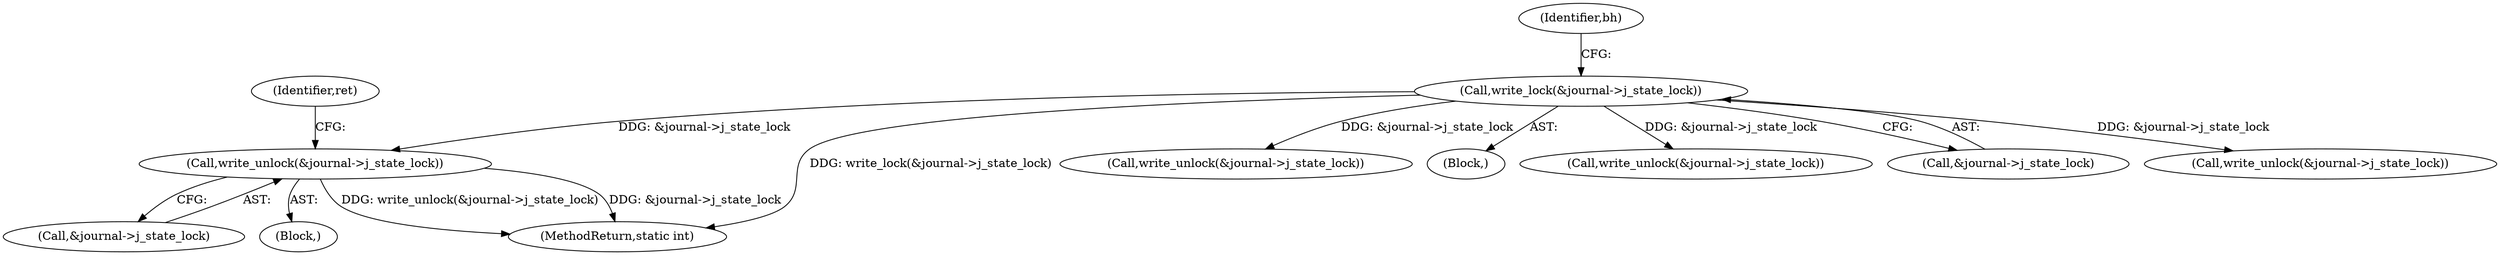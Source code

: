 digraph "0_linux_15291164b22a357cb211b618adfef4fa82fc0de3@API" {
"1000233" [label="(Call,write_unlock(&journal->j_state_lock))"];
"1000130" [label="(Call,write_lock(&journal->j_state_lock))"];
"1000234" [label="(Call,&journal->j_state_lock)"];
"1000200" [label="(Call,write_unlock(&journal->j_state_lock))"];
"1000114" [label="(Block,)"];
"1000316" [label="(Call,write_unlock(&journal->j_state_lock))"];
"1000131" [label="(Call,&journal->j_state_lock)"];
"1000281" [label="(Call,write_unlock(&journal->j_state_lock))"];
"1000239" [label="(Identifier,ret)"];
"1000213" [label="(Block,)"];
"1000346" [label="(MethodReturn,static int)"];
"1000136" [label="(Identifier,bh)"];
"1000130" [label="(Call,write_lock(&journal->j_state_lock))"];
"1000233" [label="(Call,write_unlock(&journal->j_state_lock))"];
"1000233" -> "1000213"  [label="AST: "];
"1000233" -> "1000234"  [label="CFG: "];
"1000234" -> "1000233"  [label="AST: "];
"1000239" -> "1000233"  [label="CFG: "];
"1000233" -> "1000346"  [label="DDG: write_unlock(&journal->j_state_lock)"];
"1000233" -> "1000346"  [label="DDG: &journal->j_state_lock"];
"1000130" -> "1000233"  [label="DDG: &journal->j_state_lock"];
"1000130" -> "1000114"  [label="AST: "];
"1000130" -> "1000131"  [label="CFG: "];
"1000131" -> "1000130"  [label="AST: "];
"1000136" -> "1000130"  [label="CFG: "];
"1000130" -> "1000346"  [label="DDG: write_lock(&journal->j_state_lock)"];
"1000130" -> "1000200"  [label="DDG: &journal->j_state_lock"];
"1000130" -> "1000281"  [label="DDG: &journal->j_state_lock"];
"1000130" -> "1000316"  [label="DDG: &journal->j_state_lock"];
}
